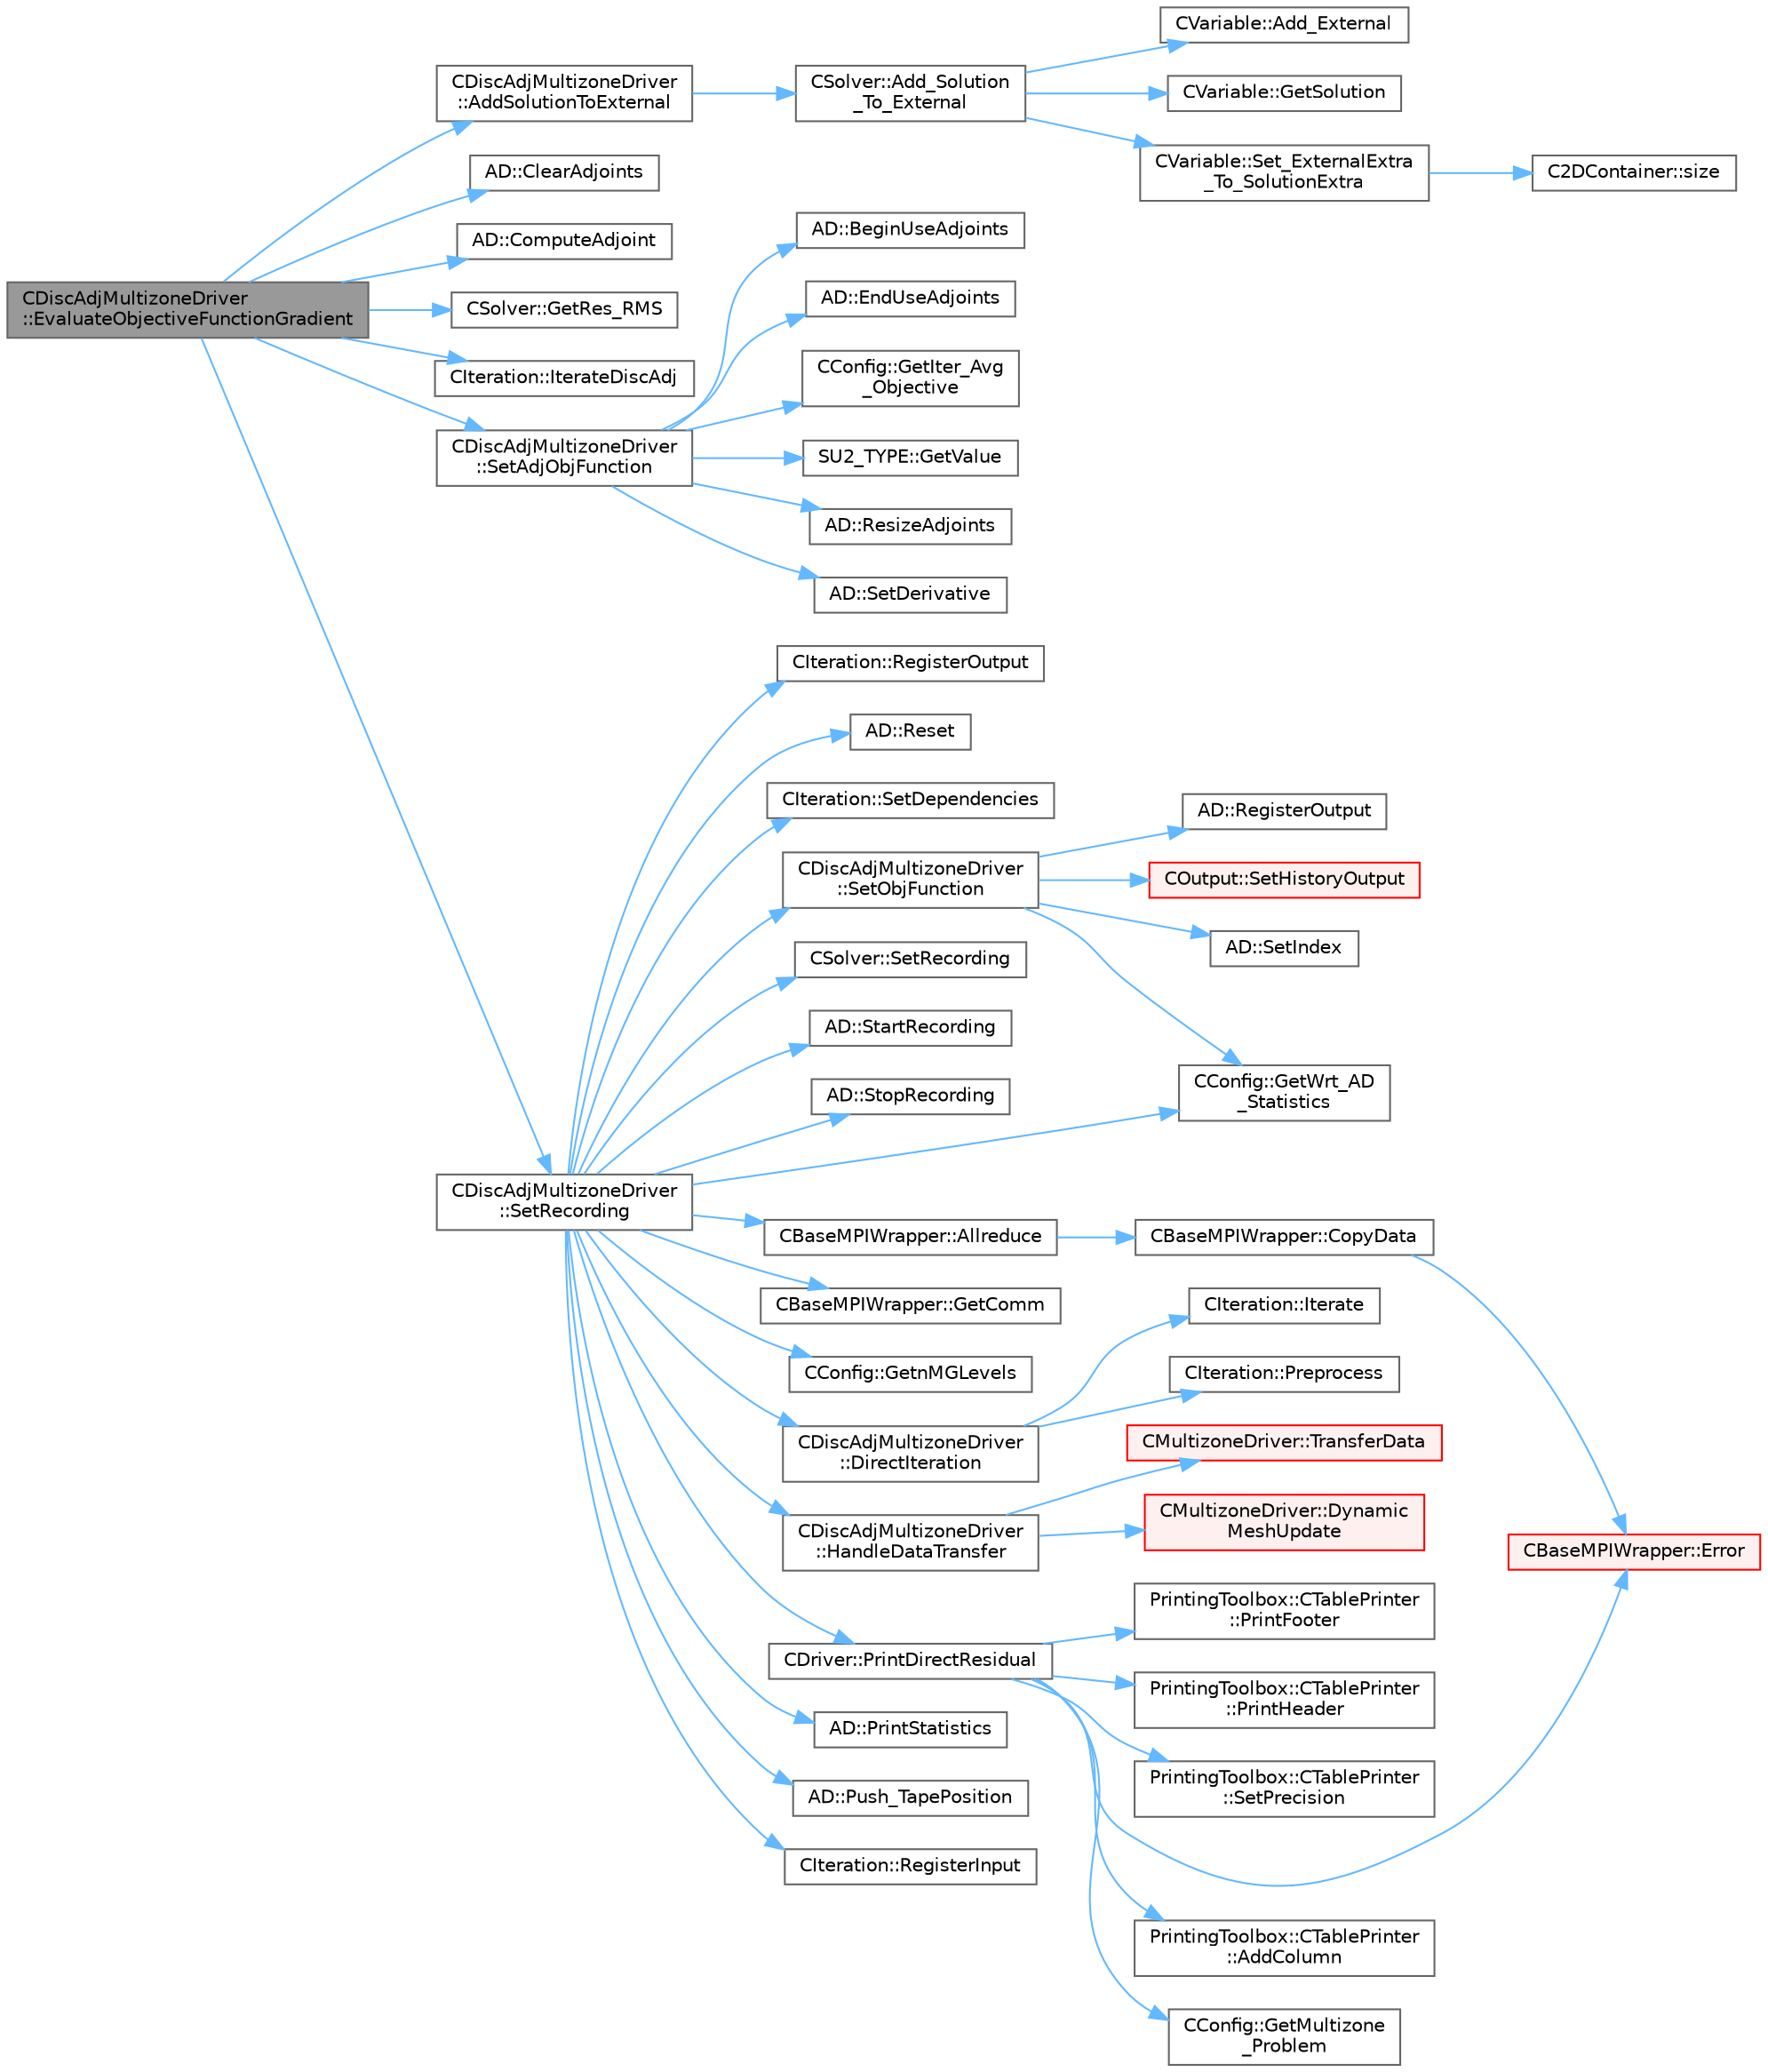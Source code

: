 digraph "CDiscAdjMultizoneDriver::EvaluateObjectiveFunctionGradient"
{
 // LATEX_PDF_SIZE
  bgcolor="transparent";
  edge [fontname=Helvetica,fontsize=10,labelfontname=Helvetica,labelfontsize=10];
  node [fontname=Helvetica,fontsize=10,shape=box,height=0.2,width=0.4];
  rankdir="LR";
  Node1 [id="Node000001",label="CDiscAdjMultizoneDriver\l::EvaluateObjectiveFunctionGradient",height=0.2,width=0.4,color="gray40", fillcolor="grey60", style="filled", fontcolor="black",tooltip="Evaluate the gradient of the objective function and add to \"External\"."];
  Node1 -> Node2 [id="edge1_Node000001_Node000002",color="steelblue1",style="solid",tooltip=" "];
  Node2 [id="Node000002",label="CDiscAdjMultizoneDriver\l::AddSolutionToExternal",height=0.2,width=0.4,color="grey40", fillcolor="white", style="filled",URL="$classCDiscAdjMultizoneDriver.html#af87bb3b1389bed8051be0136f3e6c0c6",tooltip="Add Solution vector to External."];
  Node2 -> Node3 [id="edge2_Node000002_Node000003",color="steelblue1",style="solid",tooltip=" "];
  Node3 [id="Node000003",label="CSolver::Add_Solution\l_To_External",height=0.2,width=0.4,color="grey40", fillcolor="white", style="filled",URL="$classCSolver.html#a22fa1395771e72abb70a2001ee28e097",tooltip="Add the current Solution vector to External."];
  Node3 -> Node4 [id="edge3_Node000003_Node000004",color="steelblue1",style="solid",tooltip=" "];
  Node4 [id="Node000004",label="CVariable::Add_External",height=0.2,width=0.4,color="grey40", fillcolor="white", style="filled",URL="$classCVariable.html#a68bcdac8af9ed15cb0a66a9f61cc337a",tooltip="Add a value to the External vector."];
  Node3 -> Node5 [id="edge4_Node000003_Node000005",color="steelblue1",style="solid",tooltip=" "];
  Node5 [id="Node000005",label="CVariable::GetSolution",height=0.2,width=0.4,color="grey40", fillcolor="white", style="filled",URL="$classCVariable.html#a261483e39c23c1de7cb9aea7e917c121",tooltip="Get the solution."];
  Node3 -> Node6 [id="edge5_Node000003_Node000006",color="steelblue1",style="solid",tooltip=" "];
  Node6 [id="Node000006",label="CVariable::Set_ExternalExtra\l_To_SolutionExtra",height=0.2,width=0.4,color="grey40", fillcolor="white", style="filled",URL="$classCVariable.html#addd0ef0cc73ab69f41efe3218c384dbf",tooltip="Store the adjoint solution of the extra adjoint into the external container."];
  Node6 -> Node7 [id="edge6_Node000006_Node000007",color="steelblue1",style="solid",tooltip=" "];
  Node7 [id="Node000007",label="C2DContainer::size",height=0.2,width=0.4,color="grey40", fillcolor="white", style="filled",URL="$classC2DContainer.html#a8278113dbcf54123f9852e7e44583759",tooltip=" "];
  Node1 -> Node8 [id="edge7_Node000001_Node000008",color="steelblue1",style="solid",tooltip=" "];
  Node8 [id="Node000008",label="AD::ClearAdjoints",height=0.2,width=0.4,color="grey40", fillcolor="white", style="filled",URL="$namespaceAD.html#a6ccf47c72e8115f9e31054b4c06271c4",tooltip="Clears the currently stored adjoints but keeps the computational graph."];
  Node1 -> Node9 [id="edge8_Node000001_Node000009",color="steelblue1",style="solid",tooltip=" "];
  Node9 [id="Node000009",label="AD::ComputeAdjoint",height=0.2,width=0.4,color="grey40", fillcolor="white", style="filled",URL="$namespaceAD.html#a02ec06d93629cdd0724d268318d4dfe7",tooltip="Computes the adjoints, i.e. the derivatives of the output with respect to the input variables."];
  Node1 -> Node10 [id="edge9_Node000001_Node000010",color="steelblue1",style="solid",tooltip=" "];
  Node10 [id="Node000010",label="CSolver::GetRes_RMS",height=0.2,width=0.4,color="grey40", fillcolor="white", style="filled",URL="$classCSolver.html#a2e07e4867f2db7ac98c8332c9476c361",tooltip="Get the maximal residual, this is useful for the convergence history."];
  Node1 -> Node11 [id="edge10_Node000001_Node000011",color="steelblue1",style="solid",tooltip=" "];
  Node11 [id="Node000011",label="CIteration::IterateDiscAdj",height=0.2,width=0.4,color="grey40", fillcolor="white", style="filled",URL="$classCIteration.html#a12a5de315a443df924d6ff337ea819f3",tooltip="A virtual member."];
  Node1 -> Node12 [id="edge11_Node000001_Node000012",color="steelblue1",style="solid",tooltip=" "];
  Node12 [id="Node000012",label="CDiscAdjMultizoneDriver\l::SetAdjObjFunction",height=0.2,width=0.4,color="grey40", fillcolor="white", style="filled",URL="$classCDiscAdjMultizoneDriver.html#a249f7719c986035cde861eed2c61b4dd",tooltip="Initialize the adjoint value of the objective function."];
  Node12 -> Node13 [id="edge12_Node000012_Node000013",color="steelblue1",style="solid",tooltip=" "];
  Node13 [id="Node000013",label="AD::BeginUseAdjoints",height=0.2,width=0.4,color="grey40", fillcolor="white", style="filled",URL="$namespaceAD.html#af45472c273e9a0add1693e387797b3f9",tooltip="Declare that the adjoints are being used, to protect against resizing."];
  Node12 -> Node14 [id="edge13_Node000012_Node000014",color="steelblue1",style="solid",tooltip=" "];
  Node14 [id="Node000014",label="AD::EndUseAdjoints",height=0.2,width=0.4,color="grey40", fillcolor="white", style="filled",URL="$namespaceAD.html#af35e8bf86eca658fdb8e49807755f6e3",tooltip="Declare that the adjoints are no longer being used."];
  Node12 -> Node15 [id="edge14_Node000012_Node000015",color="steelblue1",style="solid",tooltip=" "];
  Node15 [id="Node000015",label="CConfig::GetIter_Avg\l_Objective",height=0.2,width=0.4,color="grey40", fillcolor="white", style="filled",URL="$classCConfig.html#a19e72bc6263b2a0f581a9bee82bb82d2",tooltip="Number of iterations to average (reverse time integration)."];
  Node12 -> Node16 [id="edge15_Node000012_Node000016",color="steelblue1",style="solid",tooltip=" "];
  Node16 [id="Node000016",label="SU2_TYPE::GetValue",height=0.2,width=0.4,color="grey40", fillcolor="white", style="filled",URL="$namespaceSU2__TYPE.html#adf52a59d6f4e578f7915ec9abbf7cb22",tooltip="Get the (primitive) value of the datatype (needs to be specialized for active types)."];
  Node12 -> Node17 [id="edge16_Node000012_Node000017",color="steelblue1",style="solid",tooltip=" "];
  Node17 [id="Node000017",label="AD::ResizeAdjoints",height=0.2,width=0.4,color="grey40", fillcolor="white", style="filled",URL="$namespaceAD.html#a54790812306f45ddcc477a85abf9e78c",tooltip="Resize the adjoint vector, for subsequent access without bounds checking."];
  Node12 -> Node18 [id="edge17_Node000012_Node000018",color="steelblue1",style="solid",tooltip=" "];
  Node18 [id="Node000018",label="AD::SetDerivative",height=0.2,width=0.4,color="grey40", fillcolor="white", style="filled",URL="$namespaceAD.html#a49a954dc442cd06cc43cd61a451d76e5",tooltip="Sets the adjoint value at index to val."];
  Node1 -> Node19 [id="edge18_Node000001_Node000019",color="steelblue1",style="solid",tooltip=" "];
  Node19 [id="Node000019",label="CDiscAdjMultizoneDriver\l::SetRecording",height=0.2,width=0.4,color="grey40", fillcolor="white", style="filled",URL="$classCDiscAdjMultizoneDriver.html#a6858d2798084ac58973760b98cbc268d",tooltip="Record one iteration of the primal problem within each zone."];
  Node19 -> Node20 [id="edge19_Node000019_Node000020",color="steelblue1",style="solid",tooltip=" "];
  Node20 [id="Node000020",label="CBaseMPIWrapper::Allreduce",height=0.2,width=0.4,color="grey40", fillcolor="white", style="filled",URL="$classCBaseMPIWrapper.html#a381d4b3738c09d92ee1ae9f89715b541",tooltip=" "];
  Node20 -> Node21 [id="edge20_Node000020_Node000021",color="steelblue1",style="solid",tooltip=" "];
  Node21 [id="Node000021",label="CBaseMPIWrapper::CopyData",height=0.2,width=0.4,color="grey40", fillcolor="white", style="filled",URL="$classCBaseMPIWrapper.html#a3c28692a4cab67ad0f81d18273db3d23",tooltip=" "];
  Node21 -> Node22 [id="edge21_Node000021_Node000022",color="steelblue1",style="solid",tooltip=" "];
  Node22 [id="Node000022",label="CBaseMPIWrapper::Error",height=0.2,width=0.4,color="red", fillcolor="#FFF0F0", style="filled",URL="$classCBaseMPIWrapper.html#a04457c47629bda56704e6a8804833eeb",tooltip=" "];
  Node19 -> Node24 [id="edge22_Node000019_Node000024",color="steelblue1",style="solid",tooltip=" "];
  Node24 [id="Node000024",label="CDiscAdjMultizoneDriver\l::DirectIteration",height=0.2,width=0.4,color="grey40", fillcolor="white", style="filled",URL="$classCDiscAdjMultizoneDriver.html#a3937a5ca31d38e3f2f0e4a9a8671a79b",tooltip="Run one direct iteration in a zone."];
  Node24 -> Node25 [id="edge23_Node000024_Node000025",color="steelblue1",style="solid",tooltip=" "];
  Node25 [id="Node000025",label="CIteration::Iterate",height=0.2,width=0.4,color="grey40", fillcolor="white", style="filled",URL="$classCIteration.html#a9f0ac38993f5b525e1aa101125a4a222",tooltip="A virtual member."];
  Node24 -> Node26 [id="edge24_Node000024_Node000026",color="steelblue1",style="solid",tooltip=" "];
  Node26 [id="Node000026",label="CIteration::Preprocess",height=0.2,width=0.4,color="grey40", fillcolor="white", style="filled",URL="$classCIteration.html#a2188de0627fe026e59b60b99bf3aa34d",tooltip="A virtual member."];
  Node19 -> Node27 [id="edge25_Node000019_Node000027",color="steelblue1",style="solid",tooltip=" "];
  Node27 [id="Node000027",label="CBaseMPIWrapper::GetComm",height=0.2,width=0.4,color="grey40", fillcolor="white", style="filled",URL="$classCBaseMPIWrapper.html#a8154391fc3522954802889d81d4ef5da",tooltip=" "];
  Node19 -> Node28 [id="edge26_Node000019_Node000028",color="steelblue1",style="solid",tooltip=" "];
  Node28 [id="Node000028",label="CConfig::GetnMGLevels",height=0.2,width=0.4,color="grey40", fillcolor="white", style="filled",URL="$classCConfig.html#a15a61a6f9a1d415c3509018f4916c5c1",tooltip="Get the number of multigrid levels."];
  Node19 -> Node29 [id="edge27_Node000019_Node000029",color="steelblue1",style="solid",tooltip=" "];
  Node29 [id="Node000029",label="CConfig::GetWrt_AD\l_Statistics",height=0.2,width=0.4,color="grey40", fillcolor="white", style="filled",URL="$classCConfig.html#a1c472324b06796ce8a0f5c1da5099c75",tooltip="Get information about the computational graph (e.g. memory usage) when using AD in reverse mode."];
  Node19 -> Node30 [id="edge28_Node000019_Node000030",color="steelblue1",style="solid",tooltip=" "];
  Node30 [id="Node000030",label="CDiscAdjMultizoneDriver\l::HandleDataTransfer",height=0.2,width=0.4,color="grey40", fillcolor="white", style="filled",URL="$classCDiscAdjMultizoneDriver.html#ab33de05a7a1f77dcf60014a4a35dd4f1",tooltip="Transfer data between zones and update grids when required."];
  Node30 -> Node31 [id="edge29_Node000030_Node000031",color="steelblue1",style="solid",tooltip=" "];
  Node31 [id="Node000031",label="CMultizoneDriver::Dynamic\lMeshUpdate",height=0.2,width=0.4,color="red", fillcolor="#FFF0F0", style="filled",URL="$classCMultizoneDriver.html#a9369ae70a2e529fa81cef90c3857f1c7",tooltip="Perform a dynamic mesh deformation, including grid velocity computation and update of the multigrid s..."];
  Node30 -> Node260 [id="edge30_Node000030_Node000260",color="steelblue1",style="solid",tooltip=" "];
  Node260 [id="Node000260",label="CMultizoneDriver::TransferData",height=0.2,width=0.4,color="red", fillcolor="#FFF0F0", style="filled",URL="$classCMultizoneDriver.html#ac25d737397546e3a311a6c286a9ce773",tooltip="Routine to provide all the desired physical transfers between the different zones during one iteratio..."];
  Node19 -> Node279 [id="edge31_Node000019_Node000279",color="steelblue1",style="solid",tooltip=" "];
  Node279 [id="Node000279",label="CDriver::PrintDirectResidual",height=0.2,width=0.4,color="grey40", fillcolor="white", style="filled",URL="$classCDriver.html#a57fa51de6cd01f9946ed9102b92c9204",tooltip="Print out the direct residuals."];
  Node279 -> Node280 [id="edge32_Node000279_Node000280",color="steelblue1",style="solid",tooltip=" "];
  Node280 [id="Node000280",label="PrintingToolbox::CTablePrinter\l::AddColumn",height=0.2,width=0.4,color="grey40", fillcolor="white", style="filled",URL="$classPrintingToolbox_1_1CTablePrinter.html#af3ddbf0da1a37cc37be7caac031dd4c4",tooltip="Add a column to the table by specifiying the header name and the width."];
  Node279 -> Node22 [id="edge33_Node000279_Node000022",color="steelblue1",style="solid",tooltip=" "];
  Node279 -> Node281 [id="edge34_Node000279_Node000281",color="steelblue1",style="solid",tooltip=" "];
  Node281 [id="Node000281",label="CConfig::GetMultizone\l_Problem",height=0.2,width=0.4,color="grey40", fillcolor="white", style="filled",URL="$classCConfig.html#abafdda03255a7f71a9701ded02f6d231",tooltip="Get whether the simulation we are running is a multizone simulation."];
  Node279 -> Node282 [id="edge35_Node000279_Node000282",color="steelblue1",style="solid",tooltip=" "];
  Node282 [id="Node000282",label="PrintingToolbox::CTablePrinter\l::PrintFooter",height=0.2,width=0.4,color="grey40", fillcolor="white", style="filled",URL="$classPrintingToolbox_1_1CTablePrinter.html#ac1bc6229daf9b3181de565905281ee2a",tooltip="Print the footer."];
  Node279 -> Node283 [id="edge36_Node000279_Node000283",color="steelblue1",style="solid",tooltip=" "];
  Node283 [id="Node000283",label="PrintingToolbox::CTablePrinter\l::PrintHeader",height=0.2,width=0.4,color="grey40", fillcolor="white", style="filled",URL="$classPrintingToolbox_1_1CTablePrinter.html#a475fafce69bdc78e973a2546e6e6be76",tooltip="Print the header."];
  Node279 -> Node284 [id="edge37_Node000279_Node000284",color="steelblue1",style="solid",tooltip=" "];
  Node284 [id="Node000284",label="PrintingToolbox::CTablePrinter\l::SetPrecision",height=0.2,width=0.4,color="grey40", fillcolor="white", style="filled",URL="$classPrintingToolbox_1_1CTablePrinter.html#a99b7d9fa9a270d8da75ccdaf2bf62a0e",tooltip="Set the floating point precision."];
  Node19 -> Node285 [id="edge38_Node000019_Node000285",color="steelblue1",style="solid",tooltip=" "];
  Node285 [id="Node000285",label="AD::PrintStatistics",height=0.2,width=0.4,color="grey40", fillcolor="white", style="filled",URL="$namespaceAD.html#a550da7d52493ef5d414a563f9ac2f737",tooltip="Prints out tape statistics."];
  Node19 -> Node286 [id="edge39_Node000019_Node000286",color="steelblue1",style="solid",tooltip=" "];
  Node286 [id="Node000286",label="AD::Push_TapePosition",height=0.2,width=0.4,color="grey40", fillcolor="white", style="filled",URL="$namespaceAD.html#a6346fb2cf00bd2a4b1566eb49e878b6e",tooltip="Pushes back the current tape position to the tape position's vector."];
  Node19 -> Node287 [id="edge40_Node000019_Node000287",color="steelblue1",style="solid",tooltip=" "];
  Node287 [id="Node000287",label="CIteration::RegisterInput",height=0.2,width=0.4,color="grey40", fillcolor="white", style="filled",URL="$classCIteration.html#aa63e3b2401b2f9f0c412b99c3383d70a",tooltip=" "];
  Node19 -> Node288 [id="edge41_Node000019_Node000288",color="steelblue1",style="solid",tooltip=" "];
  Node288 [id="Node000288",label="CIteration::RegisterOutput",height=0.2,width=0.4,color="grey40", fillcolor="white", style="filled",URL="$classCIteration.html#a922a52e44088772c44e4f9f7aa4e9759",tooltip=" "];
  Node19 -> Node289 [id="edge42_Node000019_Node000289",color="steelblue1",style="solid",tooltip=" "];
  Node289 [id="Node000289",label="AD::Reset",height=0.2,width=0.4,color="grey40", fillcolor="white", style="filled",URL="$namespaceAD.html#a410b9fd84f6a9a3b36c3def03c2baffe",tooltip="Reset the tape structure to be ready for a new recording."];
  Node19 -> Node290 [id="edge43_Node000019_Node000290",color="steelblue1",style="solid",tooltip=" "];
  Node290 [id="Node000290",label="CIteration::SetDependencies",height=0.2,width=0.4,color="grey40", fillcolor="white", style="filled",URL="$classCIteration.html#af9bc02ddcc406e96ca18e2b15d3a79bc",tooltip=" "];
  Node19 -> Node291 [id="edge44_Node000019_Node000291",color="steelblue1",style="solid",tooltip=" "];
  Node291 [id="Node000291",label="CDiscAdjMultizoneDriver\l::SetObjFunction",height=0.2,width=0.4,color="grey40", fillcolor="white", style="filled",URL="$classCDiscAdjMultizoneDriver.html#aec588aee003e08d9bf7b93f54d4735fa",tooltip="Set the objective function."];
  Node291 -> Node29 [id="edge45_Node000291_Node000029",color="steelblue1",style="solid",tooltip=" "];
  Node291 -> Node292 [id="edge46_Node000291_Node000292",color="steelblue1",style="solid",tooltip=" "];
  Node292 [id="Node000292",label="AD::RegisterOutput",height=0.2,width=0.4,color="grey40", fillcolor="white", style="filled",URL="$namespaceAD.html#ae381e45797545e980376c4aeb3f5afdc",tooltip="Registers the variable as an output. I.e. as the root of the computational graph."];
  Node291 -> Node293 [id="edge47_Node000291_Node000293",color="steelblue1",style="solid",tooltip=" "];
  Node293 [id="Node000293",label="COutput::SetHistoryOutput",height=0.2,width=0.4,color="red", fillcolor="#FFF0F0", style="filled",URL="$classCOutput.html#a3a35f6e09eaf499f1f709088cb80e702",tooltip="Collects history data from the solvers, monitors the convergence and writes to screen and history fil..."];
  Node291 -> Node335 [id="edge48_Node000291_Node000335",color="steelblue1",style="solid",tooltip=" "];
  Node335 [id="Node000335",label="AD::SetIndex",height=0.2,width=0.4,color="grey40", fillcolor="white", style="filled",URL="$namespaceAD.html#a93909396dd20444ea1ad3100003ff08c",tooltip="Evaluates and saves gradient data from a variable."];
  Node19 -> Node336 [id="edge49_Node000019_Node000336",color="steelblue1",style="solid",tooltip=" "];
  Node336 [id="Node000336",label="CSolver::SetRecording",height=0.2,width=0.4,color="grey40", fillcolor="white", style="filled",URL="$classCSolver.html#a77b00d3646bfcb6cb1998b6d8c6e2391",tooltip="A virtual member."];
  Node19 -> Node337 [id="edge50_Node000019_Node000337",color="steelblue1",style="solid",tooltip=" "];
  Node337 [id="Node000337",label="AD::StartRecording",height=0.2,width=0.4,color="grey40", fillcolor="white", style="filled",URL="$namespaceAD.html#aa411ae358859e654be30b522fdf7a7ba",tooltip="Start the recording of the operations and involved variables. If called, the computational graph of a..."];
  Node19 -> Node338 [id="edge51_Node000019_Node000338",color="steelblue1",style="solid",tooltip=" "];
  Node338 [id="Node000338",label="AD::StopRecording",height=0.2,width=0.4,color="grey40", fillcolor="white", style="filled",URL="$namespaceAD.html#a97670077955608a47f6cc7ee3548e424",tooltip="Stops the recording of the operations and variables."];
}
